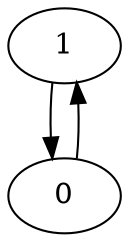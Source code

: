 digraph Cycle {
    1   [Weight=2];
    0   [Weight=4];
    0 -> 1  [Weight=1];
    1 -> 0  [Weight=1];
}